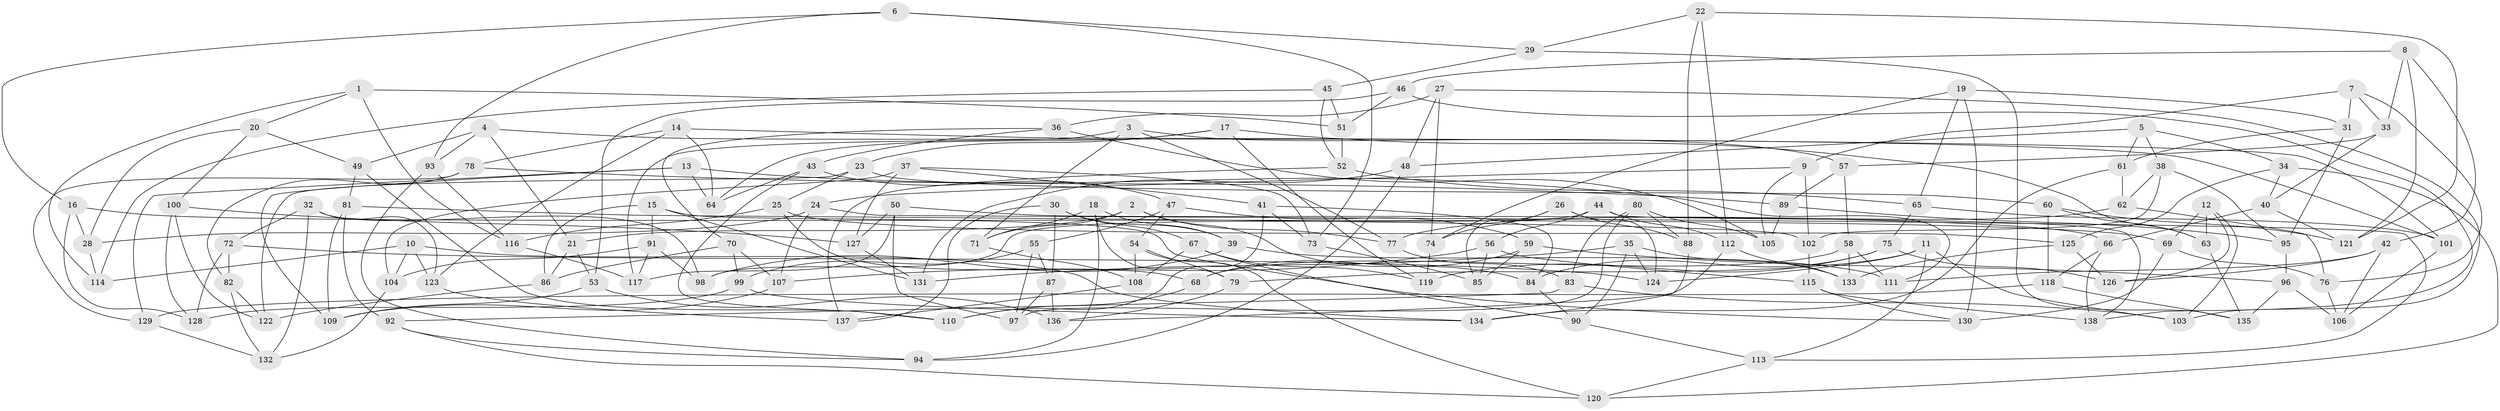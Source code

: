 // coarse degree distribution, {4: 0.5773195876288659, 6: 0.27835051546391754, 5: 0.12371134020618557, 3: 0.020618556701030927}
// Generated by graph-tools (version 1.1) at 2025/38/03/04/25 23:38:09]
// undirected, 138 vertices, 276 edges
graph export_dot {
  node [color=gray90,style=filled];
  1;
  2;
  3;
  4;
  5;
  6;
  7;
  8;
  9;
  10;
  11;
  12;
  13;
  14;
  15;
  16;
  17;
  18;
  19;
  20;
  21;
  22;
  23;
  24;
  25;
  26;
  27;
  28;
  29;
  30;
  31;
  32;
  33;
  34;
  35;
  36;
  37;
  38;
  39;
  40;
  41;
  42;
  43;
  44;
  45;
  46;
  47;
  48;
  49;
  50;
  51;
  52;
  53;
  54;
  55;
  56;
  57;
  58;
  59;
  60;
  61;
  62;
  63;
  64;
  65;
  66;
  67;
  68;
  69;
  70;
  71;
  72;
  73;
  74;
  75;
  76;
  77;
  78;
  79;
  80;
  81;
  82;
  83;
  84;
  85;
  86;
  87;
  88;
  89;
  90;
  91;
  92;
  93;
  94;
  95;
  96;
  97;
  98;
  99;
  100;
  101;
  102;
  103;
  104;
  105;
  106;
  107;
  108;
  109;
  110;
  111;
  112;
  113;
  114;
  115;
  116;
  117;
  118;
  119;
  120;
  121;
  122;
  123;
  124;
  125;
  126;
  127;
  128;
  129;
  130;
  131;
  132;
  133;
  134;
  135;
  136;
  137;
  138;
  1 -- 51;
  1 -- 116;
  1 -- 114;
  1 -- 20;
  2 -- 84;
  2 -- 71;
  2 -- 77;
  2 -- 21;
  3 -- 117;
  3 -- 71;
  3 -- 77;
  3 -- 57;
  4 -- 49;
  4 -- 93;
  4 -- 101;
  4 -- 21;
  5 -- 34;
  5 -- 38;
  5 -- 48;
  5 -- 61;
  6 -- 73;
  6 -- 16;
  6 -- 29;
  6 -- 93;
  7 -- 9;
  7 -- 76;
  7 -- 33;
  7 -- 31;
  8 -- 42;
  8 -- 121;
  8 -- 46;
  8 -- 33;
  9 -- 24;
  9 -- 105;
  9 -- 102;
  10 -- 104;
  10 -- 134;
  10 -- 123;
  10 -- 114;
  11 -- 79;
  11 -- 113;
  11 -- 124;
  11 -- 103;
  12 -- 126;
  12 -- 69;
  12 -- 103;
  12 -- 63;
  13 -- 111;
  13 -- 129;
  13 -- 64;
  13 -- 109;
  14 -- 123;
  14 -- 78;
  14 -- 101;
  14 -- 64;
  15 -- 91;
  15 -- 130;
  15 -- 131;
  15 -- 86;
  16 -- 128;
  16 -- 69;
  16 -- 28;
  17 -- 63;
  17 -- 23;
  17 -- 119;
  17 -- 64;
  18 -- 71;
  18 -- 79;
  18 -- 39;
  18 -- 94;
  19 -- 74;
  19 -- 130;
  19 -- 65;
  19 -- 31;
  20 -- 28;
  20 -- 49;
  20 -- 100;
  21 -- 53;
  21 -- 86;
  22 -- 121;
  22 -- 112;
  22 -- 88;
  22 -- 29;
  23 -- 60;
  23 -- 25;
  23 -- 122;
  24 -- 113;
  24 -- 28;
  24 -- 107;
  25 -- 116;
  25 -- 125;
  25 -- 68;
  26 -- 88;
  26 -- 74;
  26 -- 85;
  26 -- 124;
  27 -- 103;
  27 -- 74;
  27 -- 48;
  27 -- 36;
  28 -- 114;
  29 -- 135;
  29 -- 45;
  30 -- 67;
  30 -- 137;
  30 -- 87;
  30 -- 39;
  31 -- 61;
  31 -- 95;
  32 -- 132;
  32 -- 98;
  32 -- 123;
  32 -- 72;
  33 -- 57;
  33 -- 40;
  34 -- 40;
  34 -- 125;
  34 -- 120;
  35 -- 133;
  35 -- 124;
  35 -- 131;
  35 -- 90;
  36 -- 70;
  36 -- 43;
  36 -- 105;
  37 -- 73;
  37 -- 104;
  37 -- 127;
  37 -- 41;
  38 -- 62;
  38 -- 95;
  38 -- 102;
  39 -- 98;
  39 -- 111;
  40 -- 66;
  40 -- 121;
  41 -- 84;
  41 -- 73;
  41 -- 110;
  42 -- 111;
  42 -- 106;
  42 -- 126;
  43 -- 64;
  43 -- 47;
  43 -- 110;
  44 -- 112;
  44 -- 98;
  44 -- 138;
  44 -- 56;
  45 -- 52;
  45 -- 51;
  45 -- 114;
  46 -- 53;
  46 -- 51;
  46 -- 138;
  47 -- 54;
  47 -- 55;
  47 -- 59;
  48 -- 94;
  48 -- 131;
  49 -- 110;
  49 -- 81;
  50 -- 97;
  50 -- 117;
  50 -- 127;
  50 -- 66;
  51 -- 52;
  52 -- 137;
  52 -- 65;
  53 -- 109;
  53 -- 136;
  54 -- 120;
  54 -- 108;
  54 -- 79;
  55 -- 99;
  55 -- 87;
  55 -- 97;
  56 -- 85;
  56 -- 115;
  56 -- 107;
  57 -- 89;
  57 -- 58;
  58 -- 68;
  58 -- 133;
  58 -- 111;
  59 -- 96;
  59 -- 85;
  59 -- 68;
  60 -- 121;
  60 -- 63;
  60 -- 118;
  61 -- 134;
  61 -- 62;
  62 -- 76;
  62 -- 77;
  63 -- 135;
  65 -- 75;
  65 -- 101;
  66 -- 118;
  66 -- 138;
  67 -- 108;
  67 -- 90;
  67 -- 119;
  68 -- 110;
  69 -- 130;
  69 -- 76;
  70 -- 86;
  70 -- 107;
  70 -- 99;
  71 -- 108;
  72 -- 128;
  72 -- 124;
  72 -- 82;
  73 -- 85;
  74 -- 119;
  75 -- 84;
  75 -- 126;
  75 -- 119;
  76 -- 106;
  77 -- 83;
  78 -- 82;
  78 -- 89;
  78 -- 129;
  79 -- 136;
  80 -- 83;
  80 -- 88;
  80 -- 97;
  80 -- 105;
  81 -- 102;
  81 -- 109;
  81 -- 92;
  82 -- 122;
  82 -- 132;
  83 -- 92;
  83 -- 103;
  84 -- 90;
  86 -- 122;
  87 -- 136;
  87 -- 97;
  88 -- 134;
  89 -- 105;
  89 -- 95;
  90 -- 113;
  91 -- 104;
  91 -- 98;
  91 -- 117;
  92 -- 120;
  92 -- 94;
  93 -- 94;
  93 -- 116;
  95 -- 96;
  96 -- 106;
  96 -- 135;
  99 -- 128;
  99 -- 134;
  100 -- 128;
  100 -- 122;
  100 -- 127;
  101 -- 106;
  102 -- 115;
  104 -- 132;
  107 -- 109;
  108 -- 137;
  112 -- 133;
  112 -- 136;
  113 -- 120;
  115 -- 138;
  115 -- 130;
  116 -- 117;
  118 -- 129;
  118 -- 135;
  123 -- 137;
  125 -- 126;
  125 -- 133;
  127 -- 131;
  129 -- 132;
}
